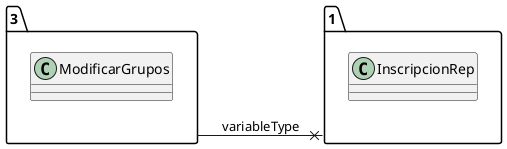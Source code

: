 @startuml 
allow_mixing
left to right direction
package "3"{
class ModificarGrupos

}
package "1"{
class InscripcionRep

}
"3" --x "1":variableType
@enduml